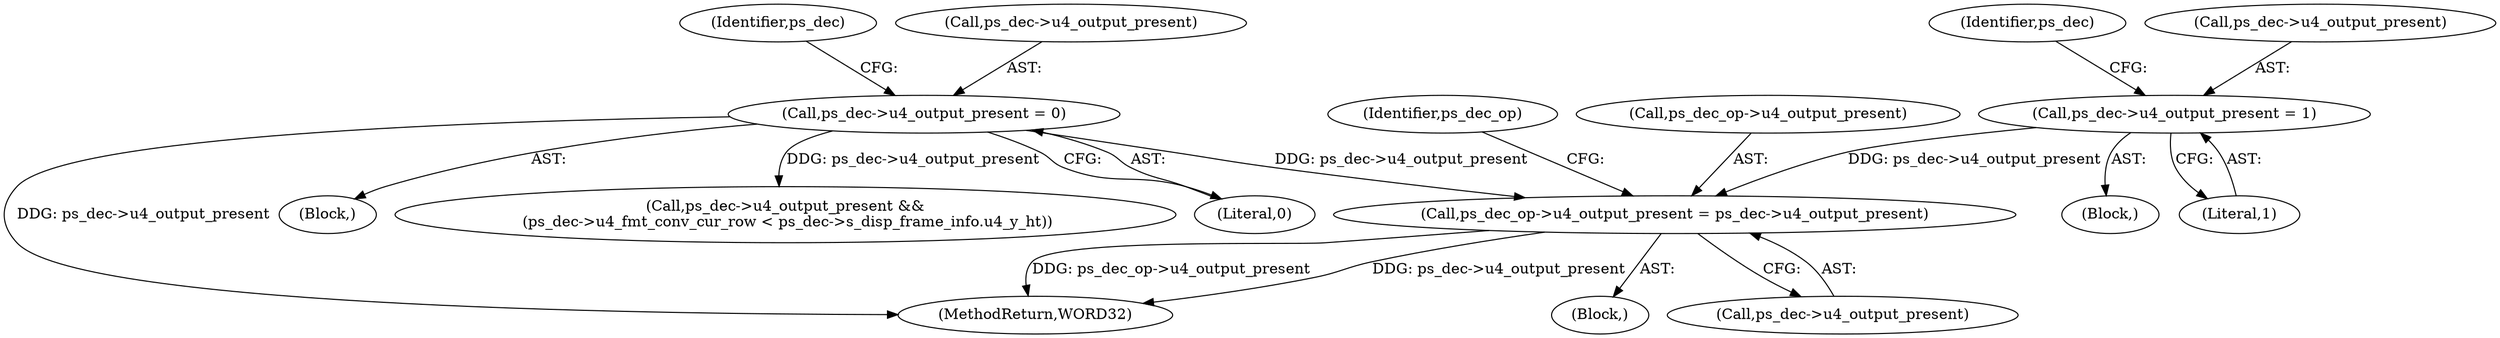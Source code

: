 digraph "0_Android_0b23c81c3dd9ec38f7e6806a3955fed1925541a0@pointer" {
"1000798" [label="(Call,ps_dec_op->u4_output_present = ps_dec->u4_output_present)"];
"1000347" [label="(Call,ps_dec->u4_output_present = 0)"];
"1000764" [label="(Call,ps_dec->u4_output_present = 1)"];
"1002050" [label="(Call,ps_dec->u4_output_present &&\n (ps_dec->u4_fmt_conv_cur_row < ps_dec->s_disp_frame_info.u4_y_ht))"];
"1000712" [label="(Block,)"];
"1000355" [label="(Identifier,ps_dec)"];
"1000764" [label="(Call,ps_dec->u4_output_present = 1)"];
"1000798" [label="(Call,ps_dec_op->u4_output_present = ps_dec->u4_output_present)"];
"1000799" [label="(Call,ps_dec_op->u4_output_present)"];
"1002226" [label="(MethodReturn,WORD32)"];
"1000802" [label="(Call,ps_dec->u4_output_present)"];
"1000730" [label="(Block,)"];
"1000770" [label="(Identifier,ps_dec)"];
"1000768" [label="(Literal,1)"];
"1000807" [label="(Identifier,ps_dec_op)"];
"1000351" [label="(Literal,0)"];
"1000347" [label="(Call,ps_dec->u4_output_present = 0)"];
"1000156" [label="(Block,)"];
"1000348" [label="(Call,ps_dec->u4_output_present)"];
"1000765" [label="(Call,ps_dec->u4_output_present)"];
"1000798" -> "1000712"  [label="AST: "];
"1000798" -> "1000802"  [label="CFG: "];
"1000799" -> "1000798"  [label="AST: "];
"1000802" -> "1000798"  [label="AST: "];
"1000807" -> "1000798"  [label="CFG: "];
"1000798" -> "1002226"  [label="DDG: ps_dec->u4_output_present"];
"1000798" -> "1002226"  [label="DDG: ps_dec_op->u4_output_present"];
"1000347" -> "1000798"  [label="DDG: ps_dec->u4_output_present"];
"1000764" -> "1000798"  [label="DDG: ps_dec->u4_output_present"];
"1000347" -> "1000156"  [label="AST: "];
"1000347" -> "1000351"  [label="CFG: "];
"1000348" -> "1000347"  [label="AST: "];
"1000351" -> "1000347"  [label="AST: "];
"1000355" -> "1000347"  [label="CFG: "];
"1000347" -> "1002226"  [label="DDG: ps_dec->u4_output_present"];
"1000347" -> "1002050"  [label="DDG: ps_dec->u4_output_present"];
"1000764" -> "1000730"  [label="AST: "];
"1000764" -> "1000768"  [label="CFG: "];
"1000765" -> "1000764"  [label="AST: "];
"1000768" -> "1000764"  [label="AST: "];
"1000770" -> "1000764"  [label="CFG: "];
}
